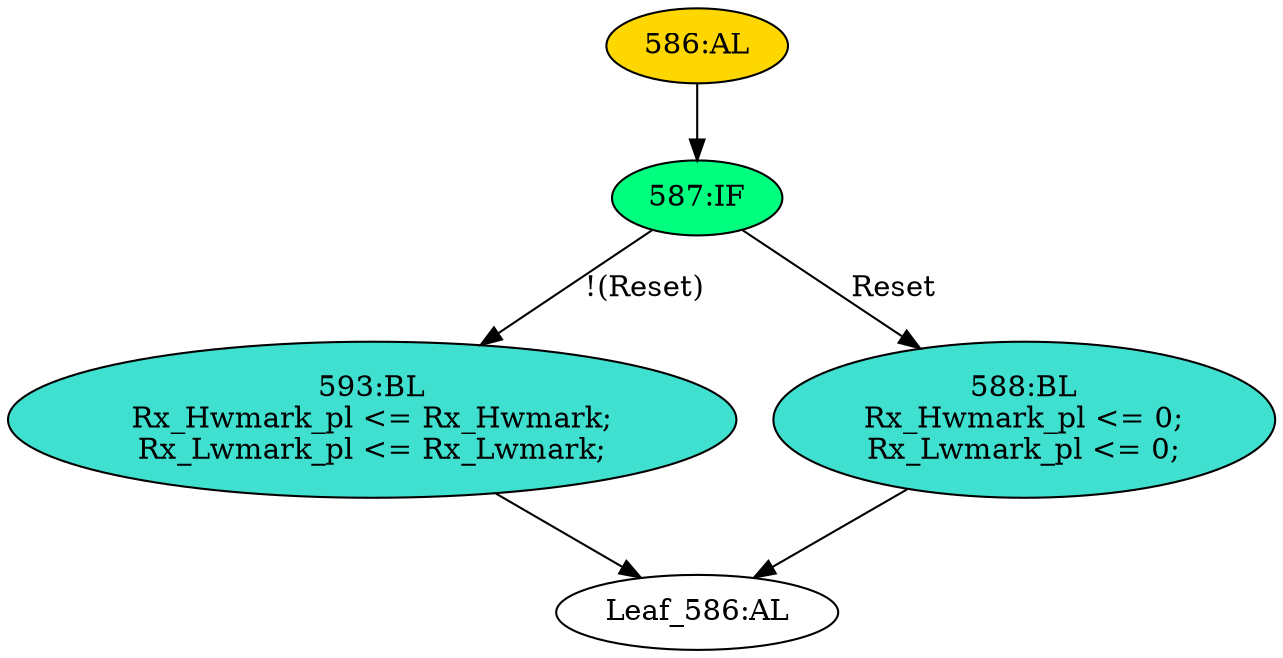 strict digraph "" {
	node [label="\N"];
	"593:BL"	 [ast="<pyverilog.vparser.ast.Block object at 0x7fbd1c2e6d50>",
		fillcolor=turquoise,
		label="593:BL
Rx_Hwmark_pl <= Rx_Hwmark;
Rx_Lwmark_pl <= Rx_Lwmark;",
		statements="[<pyverilog.vparser.ast.NonblockingSubstitution object at 0x7fbd1c2e6a50>, <pyverilog.vparser.ast.NonblockingSubstitution object \
at 0x7fbd1c2e6bd0>]",
		style=filled,
		typ=Block];
	"Leaf_586:AL"	 [def_var="['Rx_Hwmark_pl', 'Rx_Lwmark_pl']",
		label="Leaf_586:AL"];
	"593:BL" -> "Leaf_586:AL"	 [cond="[]",
		lineno=None];
	"586:AL"	 [ast="<pyverilog.vparser.ast.Always object at 0x7fbd1c2e6d90>",
		clk_sens=False,
		fillcolor=gold,
		label="586:AL",
		sens="['Clk_SYS', 'Reset']",
		statements="[]",
		style=filled,
		typ=Always,
		use_var="['Reset', 'Rx_Lwmark', 'Rx_Hwmark']"];
	"587:IF"	 [ast="<pyverilog.vparser.ast.IfStatement object at 0x7fbd1c2e6f10>",
		fillcolor=springgreen,
		label="587:IF",
		statements="[]",
		style=filled,
		typ=IfStatement];
	"586:AL" -> "587:IF"	 [cond="[]",
		lineno=None];
	"588:BL"	 [ast="<pyverilog.vparser.ast.Block object at 0x7fbd1c2e6f50>",
		fillcolor=turquoise,
		label="588:BL
Rx_Hwmark_pl <= 0;
Rx_Lwmark_pl <= 0;",
		statements="[<pyverilog.vparser.ast.NonblockingSubstitution object at 0x7fbd1c2e6f90>, <pyverilog.vparser.ast.NonblockingSubstitution object \
at 0x7fbd1c2d2150>]",
		style=filled,
		typ=Block];
	"588:BL" -> "Leaf_586:AL"	 [cond="[]",
		lineno=None];
	"587:IF" -> "593:BL"	 [cond="['Reset']",
		label="!(Reset)",
		lineno=587];
	"587:IF" -> "588:BL"	 [cond="['Reset']",
		label=Reset,
		lineno=587];
}

